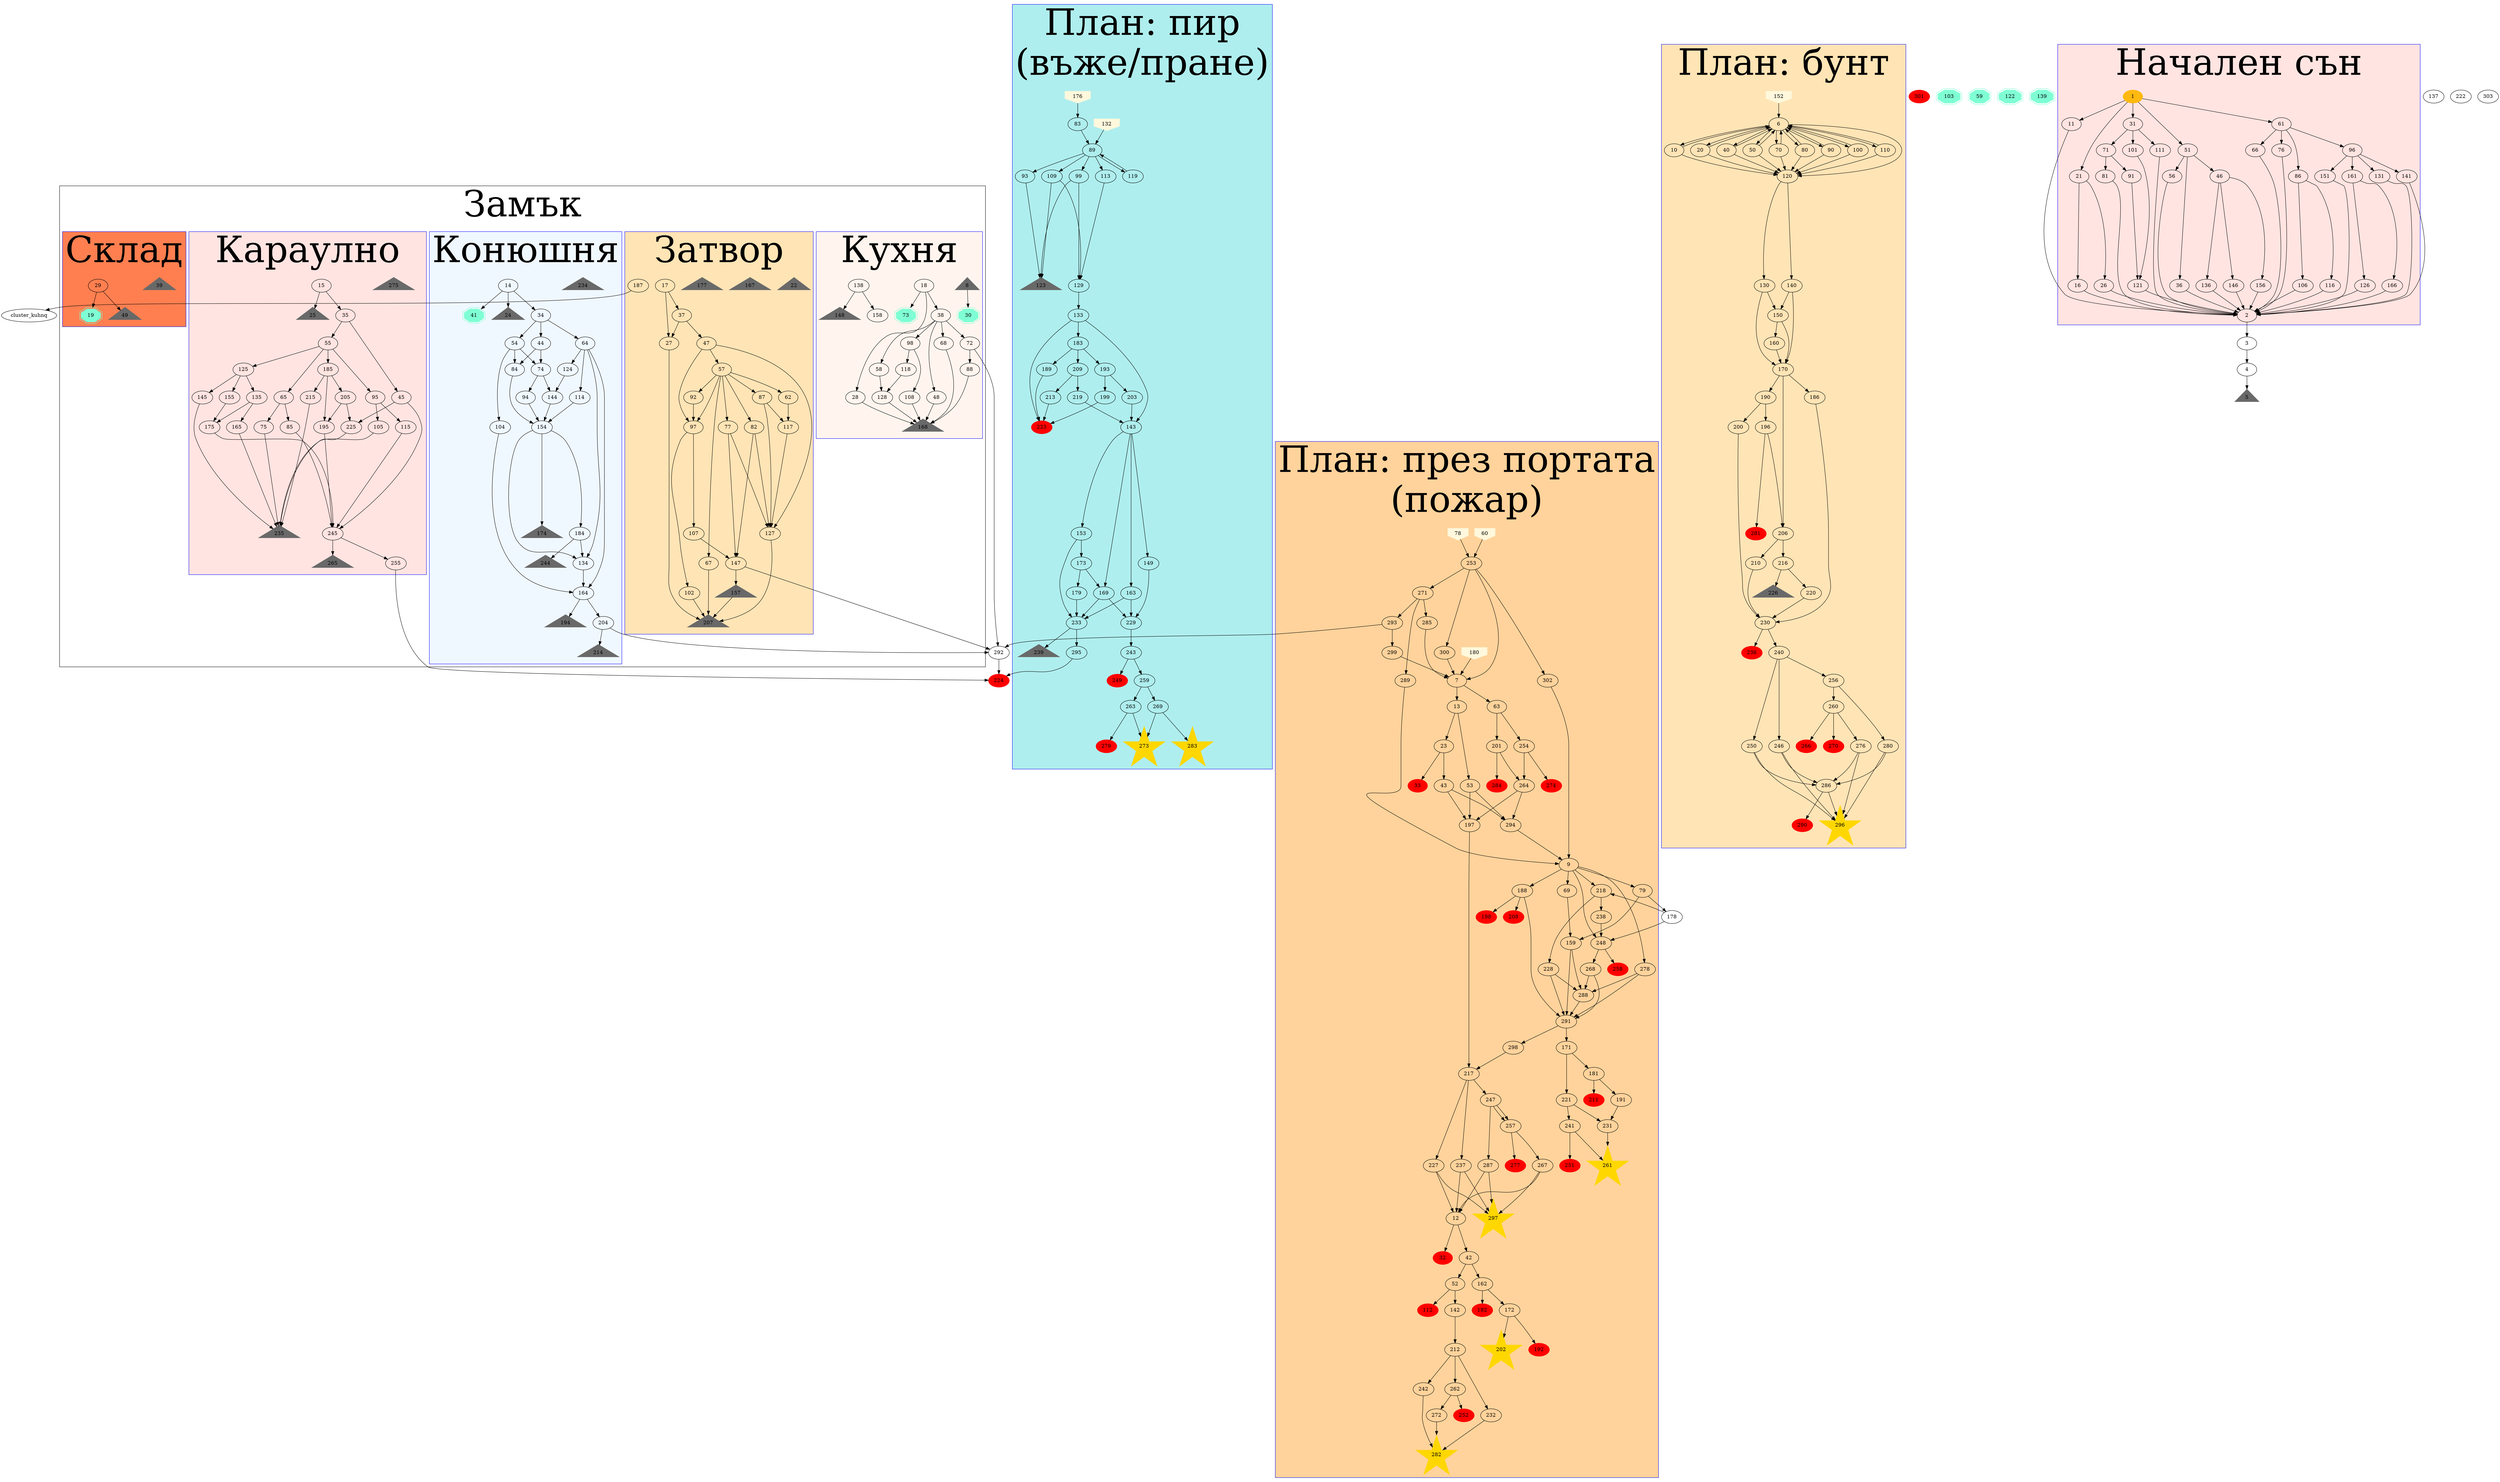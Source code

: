 digraph PorobenataPrincesa {
    fontsize = 100
    subgraph deaths {
        node [color=red, style=filled]
        32, 33
        112, 182, 192, 198
        208, 211, 223, 224, 236, 252, 258, 266, 249, 251, 270, 274, 277, 279, 281, 284, 290, 301
    }
    subgraph keynumbers {
        node [shape=doubleoctagon color=aquamarine style=filled]
        30, 41, 73, 19, 103, 59, 122, 139
    } 
    subgraph plans {
        node [shape=invhouse color=cornsilk style=filled]
        60, 78, 132, 152, 176, 180
    } 
    subgraph success {
        node [shape=star color=gold style=filled]
        202, 261, 273, 282, 283, 296, 297
    }
    subgraph zamak_pointers {
        node [shape=triangle color=dimgray style=filled]
        5, 8, 22, 24, 25, 39, 49, 123, 148, 157, 167, 168, 174, 177, 194
        207, 214, 226, 234, 235, 239, 244, 265, 275
    }
    subgraph cluster_zamak {
        label = "Замък"
        subgraph cluster_kuhnq {
            color = blue
            bgcolor = seashell
            label = "Кухня"
            8, 18, 28, 30, 38, 48, 58, 68, 72, 73, 88, 98,
            108, 118, 128, 138, 148, 158, 168
        }
        subgraph cluster_kon {
            color = blue
            bgcolor = aliceblue
            label = "Конюшня"
            14, 24, 34, 41, 44, 54, 64, 74, 84, 94
            104, 114, 124, 134, 144, 154, 164, 174, 184, 194 
            204, 214, 234, 244
        }
        subgraph cluster_karaul {
            color = blue
            bgcolor = mistyrose
            label = "Караулно"
            15, 25, 35, 45, 55, 65, 75, 85, 95
            105, 115, 125, 135, 145, 155, 165, 175, 185, 195
            205, 215, 225, 235, 245, 255, 265, 275
        }
        subgraph cluster_zatvor {
            color = blue
            bgcolor = moccasin
            label = "Затвор"
            17, 22, 27, 37, 47, 57, 62, 67, 77, 82, 87, 92, 97
            102, 107, 117, 127, 147, 157, 167, 177, 187, 207
        }
        subgraph cluster_sklad {
            color = blue
            bgcolor = coral
            label = "Склад"
            19, 29, 39, 49
        }
    }
    subgraph cluster_dream {
        color = blue
        bgcolor = mistyrose
        label = "Начален сън"
        1, 2, 11, 16, 21, 26, 31, 36, 46, 51, 56, 61, 66, 71, 76, 81, 86, 91, 96, 101, 106, 111, 116
        121, 126, 131, 136, 141, 146, 151, 156, 161, 166
    }
    subgraph cluster_bunt {
        color = blue
        bgcolor = moccasin
        label = "План: бунт"
        6, 10, 20, 40, 50, 70, 80, 90, 100, 110, 120, 130, 140, 150, 152, 160, 170, 186, 190, 196, 
        200, 206, 210, 216, 220, 226, 230, 236, 240, 246, 250, 256, 260, 266, 270, 276, 280, 281, 286, 290, 296
    }
    subgraph cluster_pir {
        color = blue
        bgcolor = paleturquoise
        label = "План: пир\n(въже/пране)"
        83, 89, 93, 99
        109, 113, 119, 123, 129, 132, 133, 143, 149, 153, 163, 169, 173, 176, 179, 183, 189, 193, 199
        203, 209, 213, 219, 223, 229, 233, 239, 243, 249, 259, 263, 269, 273, 279, 283, 295
    }
    subgraph cluster_porta {
        color = blue
        bgcolor = burlywood1
        label = "План: през портата\n(пожар)"
        7, 9, 12, 13, 23, 32, 33, 42, 52, 43, 53, 60, 63, 69, 78, 79 
        112, 142, 159, 162, 168, 171, 172, 180, 181, 182, 188, 191, 192, 197, 198 
        201, 202, 208, 211, 212, 217, 218, 221, 227, 228, 231, 232, 237, 238, 241, 242, 247, 248
        251, 252, 253, 254, 257, 258, 261, 262, 264, 267, 268, 271, 272, 277, 278, 274, 282, 287, 284, 285, 288, 289, 291, 293, 294, 297, 298, 299
        300, 302
    }
    1 [color=darkgoldenrod1, style=filled]
    1 -> 11, 21, 31, 51, 61
    2 -> 3
    3 -> 4
    4 -> 5
    5
    6 -> 120, 10, 20, 40, 50, 70, 80, 90, 100, 110
    7 -> 13, 63
    8 -> 30
    9 -> 69, 278, 188, 79, 218, 248
    10 -> 120, 6
    11 -> 2
    12 -> 32, 42
    13 -> 23, 53
    14 -> 41, 34, 24
    15 -> 25, 35
    16 -> 2
    17 -> 27, 37
    18 -> 73, 28, 38
    19
    20 -> 120, 6
    21 -> 16, 26
    22
    23 -> 33, 43
    24
    25
    26 -> 2
    27 -> 207
    28 -> 168
    29 -> 19, 49
    30
    31 -> 71, 101, 111
    32
    33
    34 -> 44, 54, 64
    35 -> 45, 55
    36 -> 2
    37 -> 27, 47
    38 -> 98, 48, 58, 68, 72
    39
    40 -> 120, 6
    41 
    42 -> 52, 162
    43 -> 197, 294
    44 -> 74, 84
    45 -> 225, 245
    46 -> 136, 146, 156
    47 -> 97, 127, 57
    48 -> 168
    49
    50 -> 6, 120
    51 -> 36, 46, 56
    52 -> 112, 142
    53 -> 197, 294
    54 -> 74, 84, 104
    55 -> 65, 125, 185, 95
    56 -> 2
    57 -> 62, 67, 77, 82, 87, 92, 97
    58 -> 128
    59 
    60 -> 253
    61 -> 66, 76, 86, 96
    62 -> 117
    63 -> 201, 254
    64 -> 134, 114, 124, 164
    65 -> 75, 85
    66 -> 2
    67 -> 207
    68 -> 168
    69 -> 159
    70 -> 6, 120
    71 -> 81, 91
    72 -> 88, 292
    73 
    74 -> 94, 144
    75 -> 235
    76 -> 2
    77 -> 127, 147
    78 -> 253
    79 -> 159, 178
    80 -> 6, 120
    81 -> 2
    82 -> 127, 147
    83 -> 89
    84 -> 154
    85 -> 245
    86 -> 106, 116
    87 -> 127, 117
    88 -> 168
    89 -> 119, 93, 99, 109, 113
    90 -> 6, 120
    91 -> 121
    92 -> 97
    93 -> 123
    94 -> 154
    95 -> 105, 115
    96 -> 131, 141, 151, 161
    97 -> 102, 107
    98 -> 108, 118
    99 -> 129, 123
    100 -> 6, 120
    101 -> 121
    102 -> 207
    103 
    104 -> 164
    105 -> 235
    106 -> 2
    107 -> 147
    108 -> 168
    109 -> 123, 129
    110 -> 6, 120
    111 -> 2
    112 
    113 -> 129
    114 -> 154
    115 -> 245
    116 -> 2
    117 -> 127
    118 -> 128
    119 -> 89
    120 -> 130, 140
    121 -> 2
    122 
    123
    124 -> 144
    125 -> 135, 145, 155
    126 -> 2
    127 -> 207
    128 -> 168
    129 -> 133
    130 -> 150, 170
    131 -> 2
    132 -> 89
    133 -> 143, 183, 223
    134 -> 164
    135 -> 165, 175
    136 -> 2
    137 
    138 -> 148, 158
    140 -> 150, 170
    141 -> 2
    142 -> 212
    143 -> 149, 153, 163, 169
    144 -> 154
    145 -> 235
    146 -> 2
    147 -> 157, 292
    148
    149 -> 229
    150 -> 160, 170
    151 -> 2
    152 -> 6
    153 -> 173, 233
    154 -> 134, 174, 184
    155 -> 175
    156 -> 2
    157 -> 207
    158
    159 -> 288, 291
    160 -> 170
    161 -> 126, 166
    162 -> 172, 182
    163 -> 233, 229
    164 -> 194, 204
    165 -> 235
    166 -> 2
    167
    168
    169 -> 229, 233
    170 -> 186, 190, 206
    171 -> 181, 221
    172 -> 192, 202
    173 -> 169, 179
    174
    175 -> 245
    176 -> 83
    177
    178 -> 218, 248
    179 -> 233
    180 -> 7
    181 -> 191, 211
    182 
    183 -> 189, 193, 209
    184 -> 134, 244
    185 -> 195, 205, 215
    186 -> 230
    187 -> cluster_kuhnq
    188 -> 198, 208, 291
    189 -> 223
    190 -> 200, 196
    191 -> 231
    192
    193 -> 199, 203
    194
    195 -> 245
    196 -> 281, 206
    197 -> 217
    198
    199 -> 223
    200 -> 230
    201 -> 264, 284
    202
    203 -> 143
    204 -> 214, 292
    205 -> 195, 225
    206 -> 210, 216
    207
    208
    209 -> 213, 219
    210 -> 230
    211
    212 -> 242, 232, 262
    213 -> 223
    214
    215 -> 235
    216 -> 220, 226
    217 -> 227, 237, 247
    218 -> 228, 238
    219 -> 143
    220 -> 230
    221 -> 231, 241
    222 
    223 
    224 
    225 -> 235
    226
    227 -> 297, 12
    228 -> 288, 291
    229 -> 243
    230 -> 236, 240
    231 -> 261
    232 -> 282
    233 -> 239, 295
    234
    235
    236
    237 -> 12, 297
    238 -> 248
    239
    240 -> 246, 250, 256
    241 -> 251, 261
    242 -> 282
    243 -> 249, 259
    244
    245 -> 255, 265
    246 -> 286, 296
    247 -> 257, 287, 257
    248 -> 258, 268
    249
    250 -> 286, 296
    251 
    252
    253 -> 302, 300, 7, 271
    254 -> 264, 274
    255 -> 224
    256 -> 260, 280
    257 -> 267, 277
    258
    259 -> 263, 269
    260 -> 266, 276, 270
    261
    262 -> 252, 272
    263 -> 273, 279
    264 -> 197, 294
    265
    266
    267 -> 12, 297
    268 -> 288, 291
    269 -> 273, 283
    270
    271 -> 293, 285, 289
    272 -> 282
    273
    274
    275
    276 -> 286, 296
    277
    278 -> 288, 291
    279
    280 -> 286, 296
    281
    282
    283
    284
    285 -> 7
    286 -> 290, 296
    287 -> 12, 297
    288 -> 291
    289 -> 9
    290
    291 -> 171, 298
    292 -> 224
    293 -> 292, 299
    294 -> 9
    295 -> 224
    296
    297
    298 -> 217
    299 -> 7
    300 -> 7
    301 
    302 -> 9
    303
}
